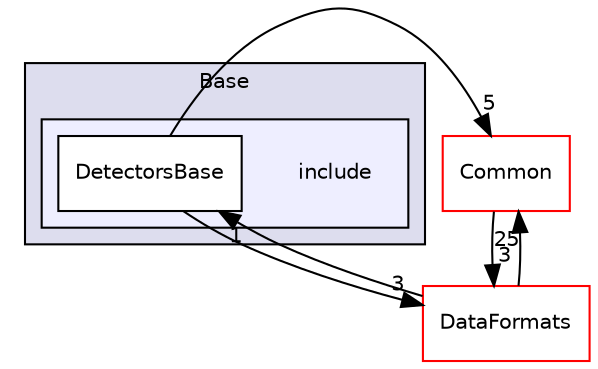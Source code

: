 digraph "/home/travis/build/AliceO2Group/AliceO2/Detectors/Base/include" {
  bgcolor=transparent;
  compound=true
  node [ fontsize="10", fontname="Helvetica"];
  edge [ labelfontsize="10", labelfontname="Helvetica"];
  subgraph clusterdir_37c90836491b695b472bf98d1be8336b {
    graph [ bgcolor="#ddddee", pencolor="black", label="Base" fontname="Helvetica", fontsize="10", URL="dir_37c90836491b695b472bf98d1be8336b.html"]
  subgraph clusterdir_548839eeca1931d32df07653a7903e44 {
    graph [ bgcolor="#eeeeff", pencolor="black", label="" URL="dir_548839eeca1931d32df07653a7903e44.html"];
    dir_548839eeca1931d32df07653a7903e44 [shape=plaintext label="include"];
    dir_ebd881cb3be9af9de1e2db4daa6c5c6f [shape=box label="DetectorsBase" color="black" fillcolor="white" style="filled" URL="dir_ebd881cb3be9af9de1e2db4daa6c5c6f.html"];
  }
  }
  dir_4ab6b4cc6a7edbff49100e9123df213f [shape=box label="Common" color="red" URL="dir_4ab6b4cc6a7edbff49100e9123df213f.html"];
  dir_2171f7ec022c5423887b07c69b2f5b48 [shape=box label="DataFormats" color="red" URL="dir_2171f7ec022c5423887b07c69b2f5b48.html"];
  dir_4ab6b4cc6a7edbff49100e9123df213f->dir_2171f7ec022c5423887b07c69b2f5b48 [headlabel="3", labeldistance=1.5 headhref="dir_000016_000054.html"];
  dir_2171f7ec022c5423887b07c69b2f5b48->dir_4ab6b4cc6a7edbff49100e9123df213f [headlabel="25", labeldistance=1.5 headhref="dir_000054_000016.html"];
  dir_2171f7ec022c5423887b07c69b2f5b48->dir_ebd881cb3be9af9de1e2db4daa6c5c6f [headlabel="1", labeldistance=1.5 headhref="dir_000054_000159.html"];
  dir_ebd881cb3be9af9de1e2db4daa6c5c6f->dir_4ab6b4cc6a7edbff49100e9123df213f [headlabel="5", labeldistance=1.5 headhref="dir_000159_000016.html"];
  dir_ebd881cb3be9af9de1e2db4daa6c5c6f->dir_2171f7ec022c5423887b07c69b2f5b48 [headlabel="3", labeldistance=1.5 headhref="dir_000159_000054.html"];
}

